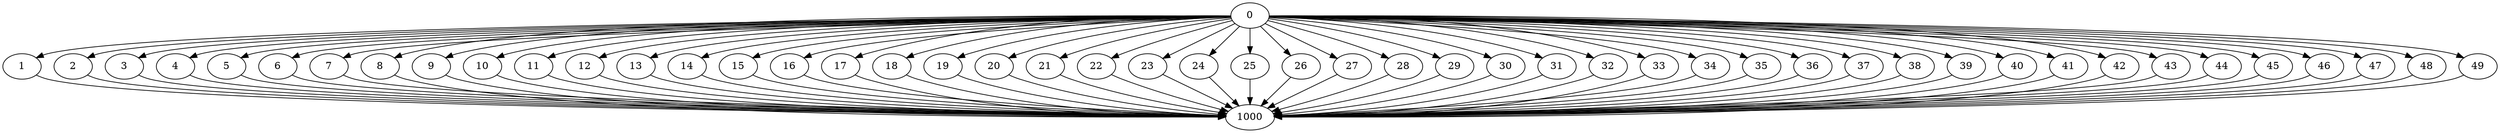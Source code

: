 #
// Valery Bakanov research computer complex (2008 and further); e881e@mail.ru, http://vbakanov.ru/left_1.htm
#  Total edges in this directed graph: 51
/* This file was hand-crafted algorithm for banded matrix multiplication */
#
digraph M_MATR_BAND_49 {
0 -> 1 ;
0 -> 2 ;
0 -> 3 ;
0 -> 4 ;
0 -> 5 ;
0 -> 6 ;
0 -> 7 ;
0 -> 8 ;
0 -> 9 ;
0 -> 10 ;

0 -> 11 ;
0 -> 12 ;
0 -> 13 ;
0 -> 14 ;
0 -> 15 ;
0 -> 16 ;
0 -> 17 ;
0 -> 18 ;
0 -> 19 ;
0 -> 20 ;

0 -> 21 ;
0 -> 22 ;
0 -> 23 ;
0 -> 24 ;
0 -> 25 ;
0 -> 26 ;
0 -> 27 ;
0 -> 28 ;
0 -> 29 ;
0 -> 30 ;

0 -> 31 ;
0 -> 32 ;
0 -> 33 ;
0 -> 34 ;
0 -> 35 ;
0 -> 36 ;
0 -> 37 ;
0 -> 38 ;
0 -> 39 ;
0 -> 40 ;

0 -> 41 ;
0 -> 42 ;
0 -> 43 ;
0 -> 44 ;
0 -> 45 ;
0 -> 46 ;
0 -> 47 ;
0 -> 48 ;
0 -> 49 ;

1 -> 1000 ;
2 -> 1000 ;
3 -> 1000 ;
4 -> 1000 ;
5 -> 1000 ;
6 -> 1000 ;
7 -> 1000 ;
8 -> 1000 ;
9 -> 1000 ;
10 -> 1000 ;

11 -> 1000 ;
12 -> 1000 ;
13 -> 1000 ;
14 -> 1000 ;
15 -> 1000 ;
16 -> 1000 ;
17 -> 1000 ;
18 -> 1000 ;
19 -> 1000 ;
20 -> 1000 ;

21 -> 1000 ;
22 -> 1000 ;
23 -> 1000 ;
24 -> 1000 ;
25 -> 1000 ;
26 -> 1000 ;
27 -> 1000 ;
28 -> 1000 ;
29 -> 1000 ;
30 -> 1000 ;

31 -> 1000 ;
32 -> 1000 ;
33 -> 1000 ;
34 -> 1000 ;
35 -> 1000 ;
36 -> 1000 ;
37 -> 1000 ;
38 -> 1000 ;
39 -> 1000 ;
40 -> 1000 ;

41 -> 1000 ;
42 -> 1000 ;
43 -> 1000 ;
44 -> 1000 ;
45 -> 1000 ;
46 -> 1000 ;
47 -> 1000 ;
48 -> 1000 ;
49 -> 1000 ;

}

